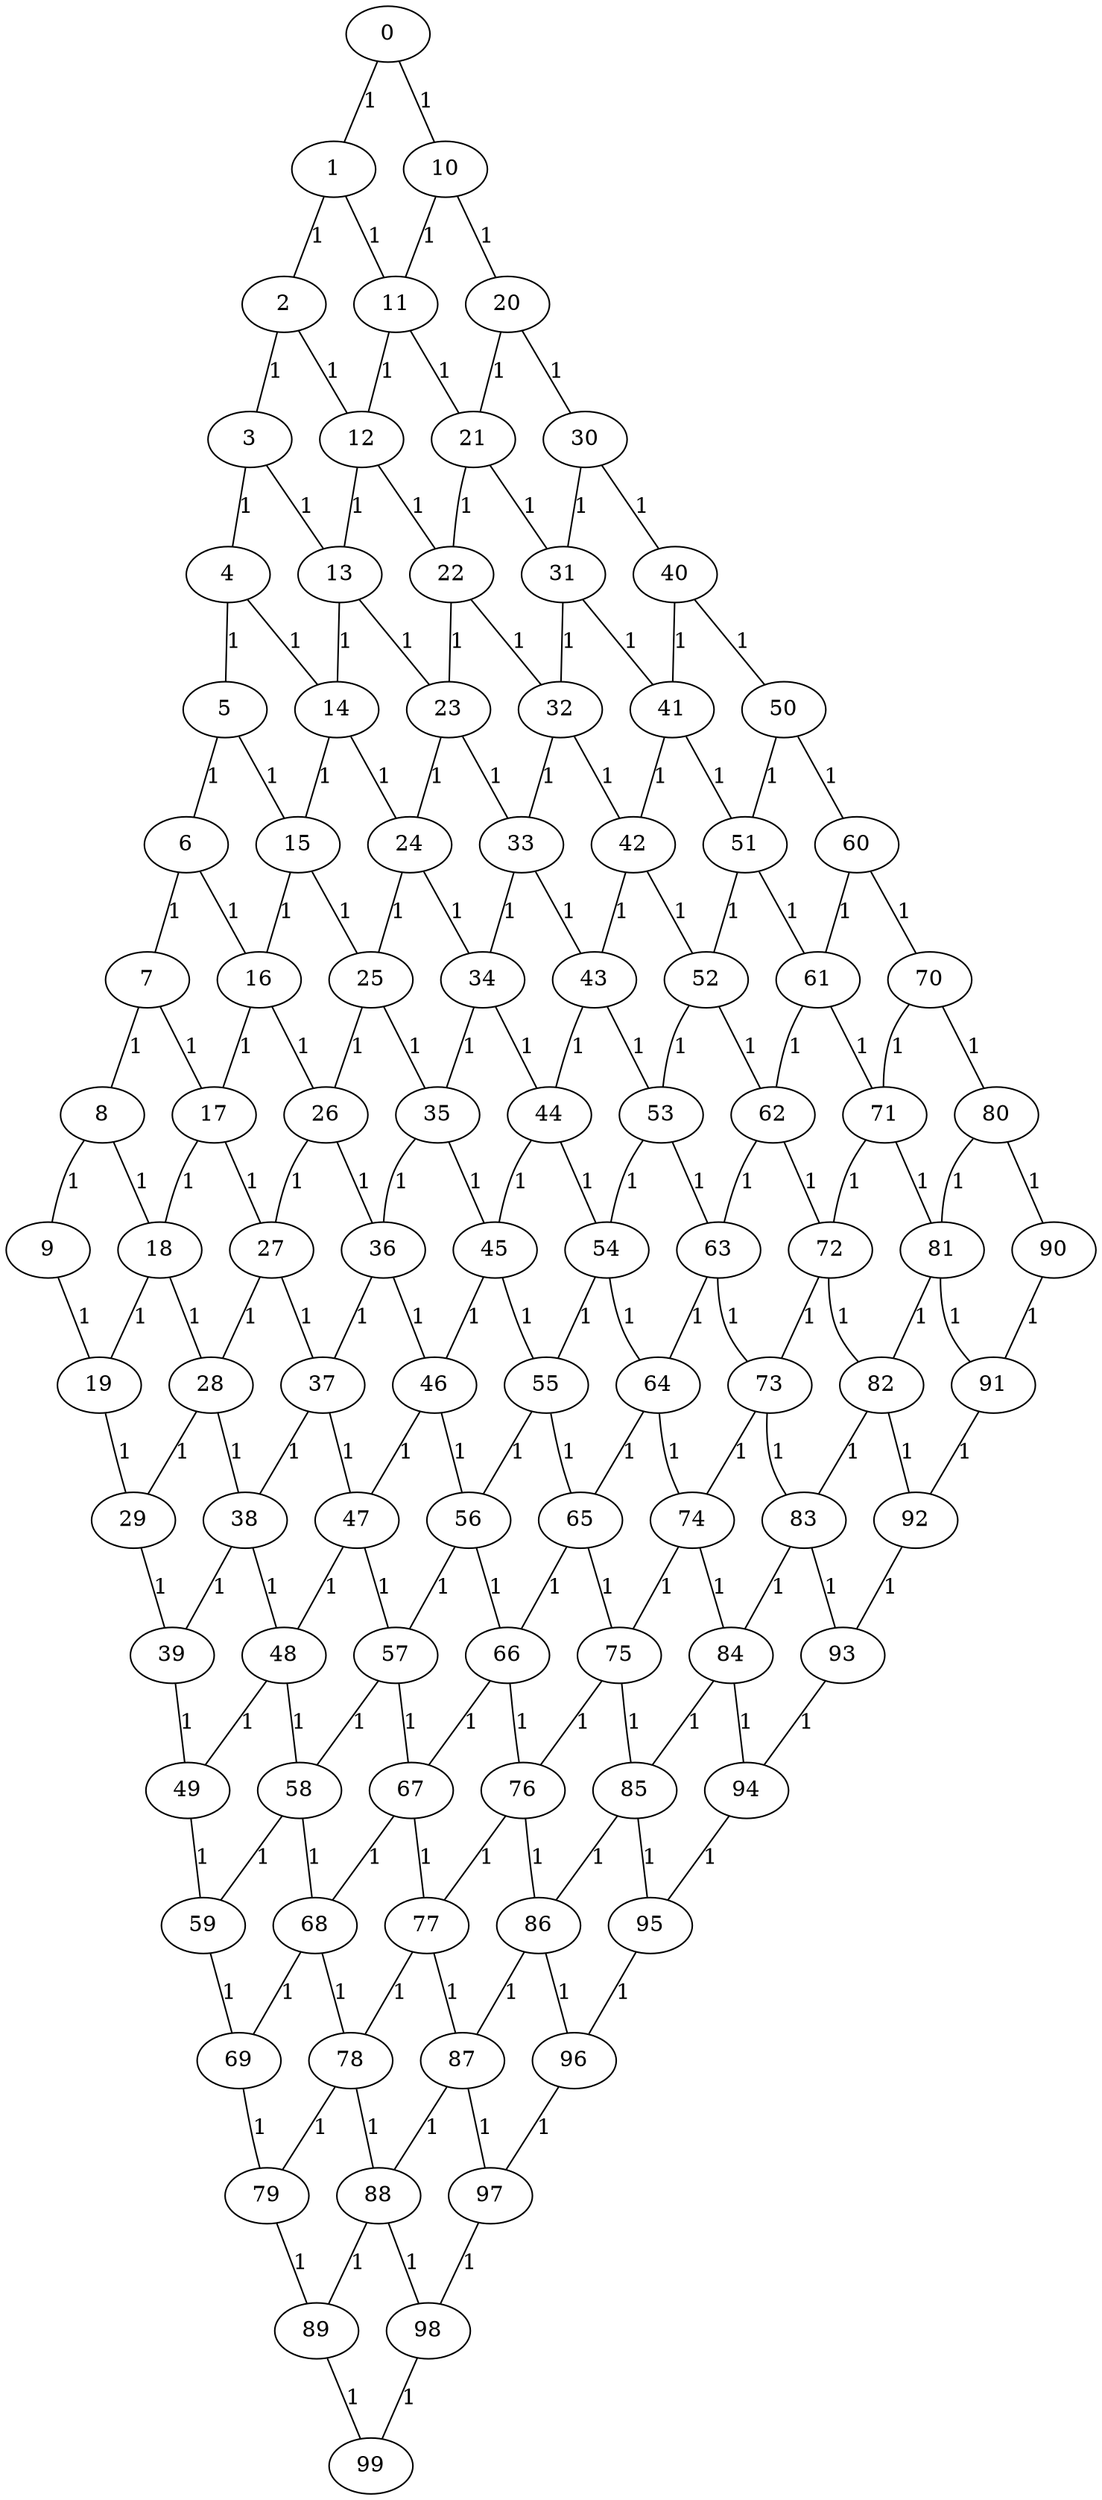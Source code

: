 graph G {
	0 ;
	1 ;
	2 ;
	3 ;
	4 ;
	5 ;
	6 ;
	7 ;
	8 ;
	9 ;
	10 ;
	11 ;
	12 ;
	13 ;
	14 ;
	15 ;
	16 ;
	17 ;
	18 ;
	19 ;
	20 ;
	21 ;
	22 ;
	23 ;
	24 ;
	25 ;
	26 ;
	27 ;
	28 ;
	29 ;
	30 ;
	31 ;
	32 ;
	33 ;
	34 ;
	35 ;
	36 ;
	37 ;
	38 ;
	39 ;
	40 ;
	41 ;
	42 ;
	43 ;
	44 ;
	45 ;
	46 ;
	47 ;
	48 ;
	49 ;
	50 ;
	51 ;
	52 ;
	53 ;
	54 ;
	55 ;
	56 ;
	57 ;
	58 ;
	59 ;
	60 ;
	61 ;
	62 ;
	63 ;
	64 ;
	65 ;
	66 ;
	67 ;
	68 ;
	69 ;
	70 ;
	71 ;
	72 ;
	73 ;
	74 ;
	75 ;
	76 ;
	77 ;
	78 ;
	79 ;
	80 ;
	81 ;
	82 ;
	83 ;
	84 ;
	85 ;
	86 ;
	87 ;
	88 ;
	89 ;
	90 ;
	91 ;
	92 ;
	93 ;
	94 ;
	95 ;
	96 ;
	97 ;
	98 ;
	99 ;
	0 -- 1 [label = 1];
	0 -- 10 [label = 1];
	10 -- 11 [label = 1];
	10 -- 20 [label = 1];
	20 -- 21 [label = 1];
	20 -- 30 [label = 1];
	30 -- 31 [label = 1];
	30 -- 40 [label = 1];
	40 -- 41 [label = 1];
	40 -- 50 [label = 1];
	50 -- 51 [label = 1];
	50 -- 60 [label = 1];
	60 -- 61 [label = 1];
	60 -- 70 [label = 1];
	70 -- 71 [label = 1];
	70 -- 80 [label = 1];
	80 -- 81 [label = 1];
	80 -- 90 [label = 1];
	1 -- 2 [label = 1];
	1 -- 11 [label = 1];
	11 -- 12 [label = 1];
	11 -- 21 [label = 1];
	21 -- 22 [label = 1];
	21 -- 31 [label = 1];
	31 -- 32 [label = 1];
	31 -- 41 [label = 1];
	41 -- 42 [label = 1];
	41 -- 51 [label = 1];
	51 -- 52 [label = 1];
	51 -- 61 [label = 1];
	61 -- 62 [label = 1];
	61 -- 71 [label = 1];
	71 -- 72 [label = 1];
	71 -- 81 [label = 1];
	81 -- 82 [label = 1];
	81 -- 91 [label = 1];
	2 -- 3 [label = 1];
	2 -- 12 [label = 1];
	12 -- 13 [label = 1];
	12 -- 22 [label = 1];
	22 -- 23 [label = 1];
	22 -- 32 [label = 1];
	32 -- 33 [label = 1];
	32 -- 42 [label = 1];
	42 -- 43 [label = 1];
	42 -- 52 [label = 1];
	52 -- 53 [label = 1];
	52 -- 62 [label = 1];
	62 -- 63 [label = 1];
	62 -- 72 [label = 1];
	72 -- 73 [label = 1];
	72 -- 82 [label = 1];
	82 -- 83 [label = 1];
	82 -- 92 [label = 1];
	3 -- 4 [label = 1];
	3 -- 13 [label = 1];
	13 -- 14 [label = 1];
	13 -- 23 [label = 1];
	23 -- 24 [label = 1];
	23 -- 33 [label = 1];
	33 -- 34 [label = 1];
	33 -- 43 [label = 1];
	43 -- 44 [label = 1];
	43 -- 53 [label = 1];
	53 -- 54 [label = 1];
	53 -- 63 [label = 1];
	63 -- 64 [label = 1];
	63 -- 73 [label = 1];
	73 -- 74 [label = 1];
	73 -- 83 [label = 1];
	83 -- 84 [label = 1];
	83 -- 93 [label = 1];
	4 -- 5 [label = 1];
	4 -- 14 [label = 1];
	14 -- 15 [label = 1];
	14 -- 24 [label = 1];
	24 -- 25 [label = 1];
	24 -- 34 [label = 1];
	34 -- 35 [label = 1];
	34 -- 44 [label = 1];
	44 -- 45 [label = 1];
	44 -- 54 [label = 1];
	54 -- 55 [label = 1];
	54 -- 64 [label = 1];
	64 -- 65 [label = 1];
	64 -- 74 [label = 1];
	74 -- 75 [label = 1];
	74 -- 84 [label = 1];
	84 -- 85 [label = 1];
	84 -- 94 [label = 1];
	5 -- 6 [label = 1];
	5 -- 15 [label = 1];
	15 -- 16 [label = 1];
	15 -- 25 [label = 1];
	25 -- 26 [label = 1];
	25 -- 35 [label = 1];
	35 -- 36 [label = 1];
	35 -- 45 [label = 1];
	45 -- 46 [label = 1];
	45 -- 55 [label = 1];
	55 -- 56 [label = 1];
	55 -- 65 [label = 1];
	65 -- 66 [label = 1];
	65 -- 75 [label = 1];
	75 -- 76 [label = 1];
	75 -- 85 [label = 1];
	85 -- 86 [label = 1];
	85 -- 95 [label = 1];
	6 -- 7 [label = 1];
	6 -- 16 [label = 1];
	16 -- 17 [label = 1];
	16 -- 26 [label = 1];
	26 -- 27 [label = 1];
	26 -- 36 [label = 1];
	36 -- 37 [label = 1];
	36 -- 46 [label = 1];
	46 -- 47 [label = 1];
	46 -- 56 [label = 1];
	56 -- 57 [label = 1];
	56 -- 66 [label = 1];
	66 -- 67 [label = 1];
	66 -- 76 [label = 1];
	76 -- 77 [label = 1];
	76 -- 86 [label = 1];
	86 -- 87 [label = 1];
	86 -- 96 [label = 1];
	7 -- 8 [label = 1];
	7 -- 17 [label = 1];
	17 -- 18 [label = 1];
	17 -- 27 [label = 1];
	27 -- 28 [label = 1];
	27 -- 37 [label = 1];
	37 -- 38 [label = 1];
	37 -- 47 [label = 1];
	47 -- 48 [label = 1];
	47 -- 57 [label = 1];
	57 -- 58 [label = 1];
	57 -- 67 [label = 1];
	67 -- 68 [label = 1];
	67 -- 77 [label = 1];
	77 -- 78 [label = 1];
	77 -- 87 [label = 1];
	87 -- 88 [label = 1];
	87 -- 97 [label = 1];
	8 -- 9 [label = 1];
	8 -- 18 [label = 1];
	18 -- 19 [label = 1];
	18 -- 28 [label = 1];
	28 -- 29 [label = 1];
	28 -- 38 [label = 1];
	38 -- 39 [label = 1];
	38 -- 48 [label = 1];
	48 -- 49 [label = 1];
	48 -- 58 [label = 1];
	58 -- 59 [label = 1];
	58 -- 68 [label = 1];
	68 -- 69 [label = 1];
	68 -- 78 [label = 1];
	78 -- 79 [label = 1];
	78 -- 88 [label = 1];
	88 -- 89 [label = 1];
	88 -- 98 [label = 1];
	9 -- 19 [label = 1];
	19 -- 29 [label = 1];
	29 -- 39 [label = 1];
	39 -- 49 [label = 1];
	49 -- 59 [label = 1];
	59 -- 69 [label = 1];
	69 -- 79 [label = 1];
	79 -- 89 [label = 1];
	89 -- 99 [label = 1];
	90 -- 91 [label = 1];
	91 -- 92 [label = 1];
	92 -- 93 [label = 1];
	93 -- 94 [label = 1];
	94 -- 95 [label = 1];
	95 -- 96 [label = 1];
	96 -- 97 [label = 1];
	97 -- 98 [label = 1];
	98 -- 99 [label = 1];
}